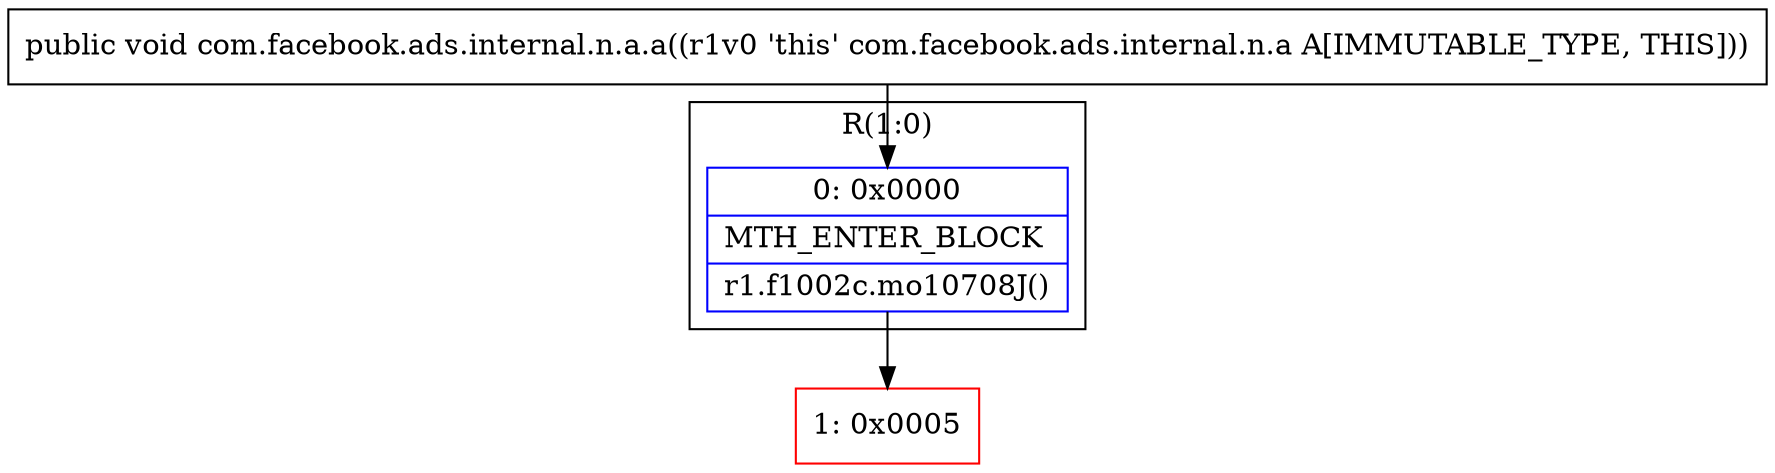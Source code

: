 digraph "CFG forcom.facebook.ads.internal.n.a.a()V" {
subgraph cluster_Region_1119915013 {
label = "R(1:0)";
node [shape=record,color=blue];
Node_0 [shape=record,label="{0\:\ 0x0000|MTH_ENTER_BLOCK\l|r1.f1002c.mo10708J()\l}"];
}
Node_1 [shape=record,color=red,label="{1\:\ 0x0005}"];
MethodNode[shape=record,label="{public void com.facebook.ads.internal.n.a.a((r1v0 'this' com.facebook.ads.internal.n.a A[IMMUTABLE_TYPE, THIS])) }"];
MethodNode -> Node_0;
Node_0 -> Node_1;
}

